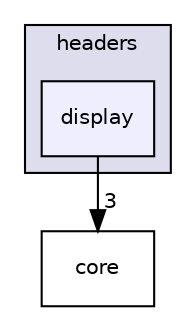 digraph "C:/Users/vishu.b/source/repos/zSpace_v0.1/headers/display" {
  compound=true
  node [ fontsize="10", fontname="Helvetica"];
  edge [ labelfontsize="10", labelfontname="Helvetica"];
  subgraph clusterdir_fd8be38ecb671794cbf508314cbbc8e5 {
    graph [ bgcolor="#ddddee", pencolor="black", label="headers" fontname="Helvetica", fontsize="10", URL="dir_fd8be38ecb671794cbf508314cbbc8e5.html"]
  dir_5288b0d00acff6905486f020b988d414 [shape=box, label="display", style="filled", fillcolor="#eeeeff", pencolor="black", URL="dir_5288b0d00acff6905486f020b988d414.html"];
  }
  dir_67ee8d2864d599d6ef5c9e7bde8e4cfe [shape=box label="core" URL="dir_67ee8d2864d599d6ef5c9e7bde8e4cfe.html"];
  dir_5288b0d00acff6905486f020b988d414->dir_67ee8d2864d599d6ef5c9e7bde8e4cfe [headlabel="3", labeldistance=1.5 headhref="dir_000005_000004.html"];
}
